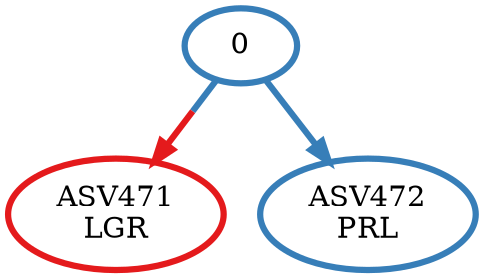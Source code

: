 digraph T {
	{
		rank=same
		2 [penwidth=3,colorscheme=set19,color=1,label="ASV471\nLGR"]
		1 [penwidth=3,colorscheme=set19,color=2,label="ASV472\nPRL"]
	}
	0 [penwidth=3,colorscheme=set19,color=2,label="0"]
	0 -> 2 [penwidth=3,colorscheme=set19,color="2;0.5:1"]
	0 -> 1 [penwidth=3,colorscheme=set19,color=2]
}
